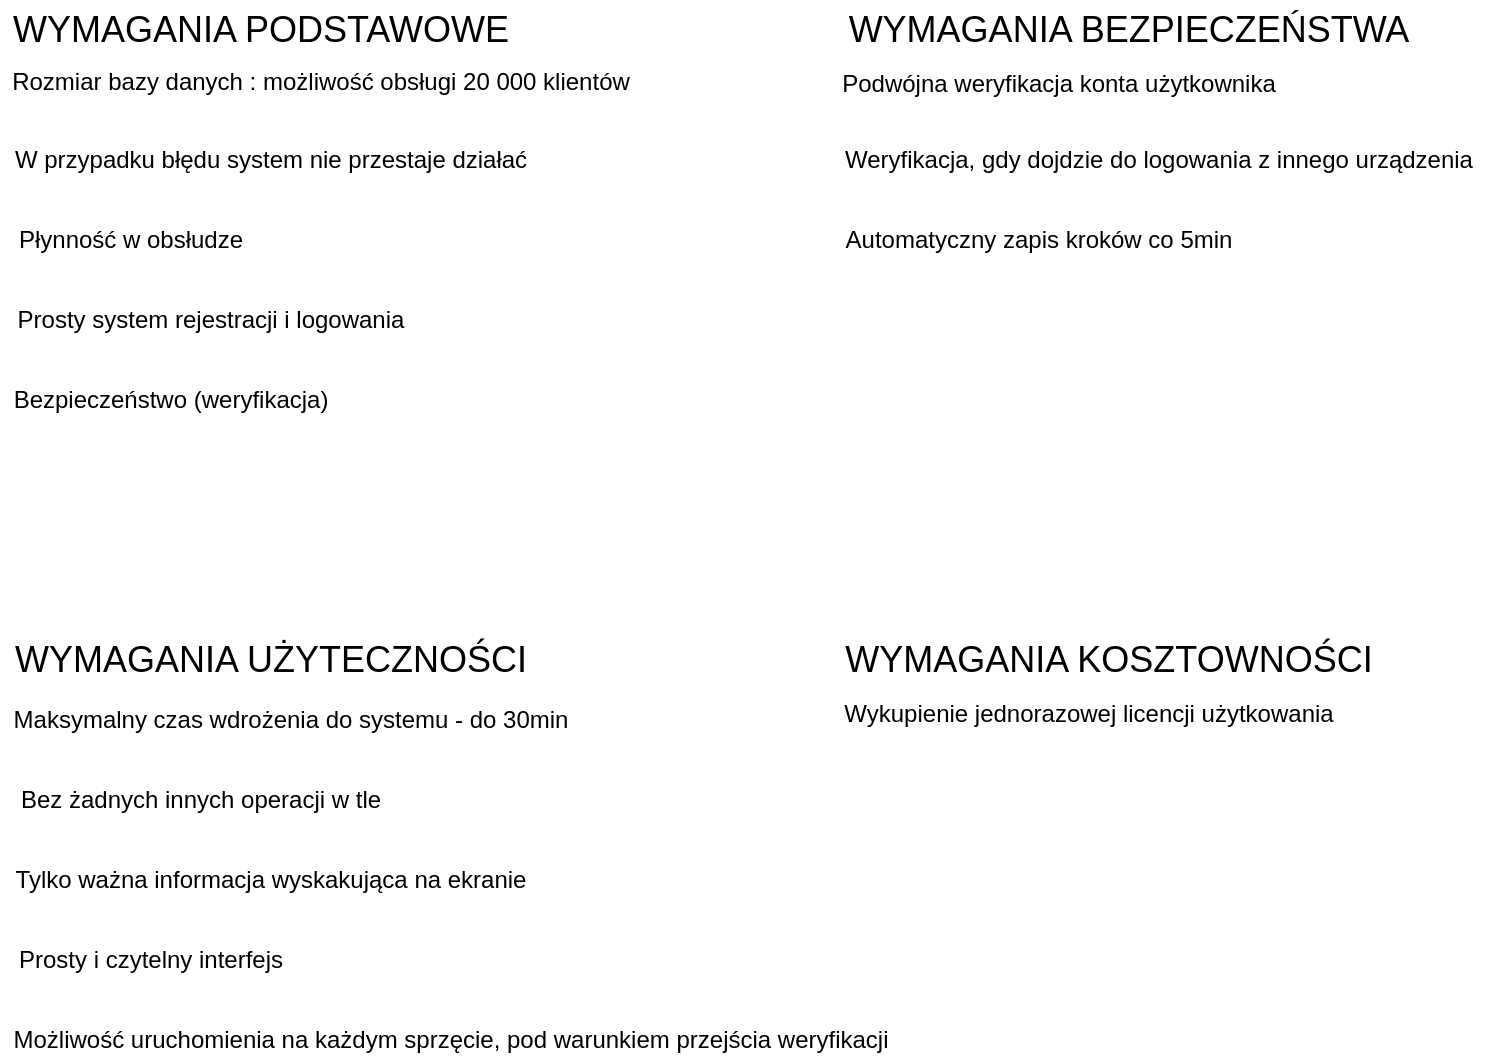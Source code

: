 <mxfile version="15.8.3" type="github">
  <diagram id="DCj6fyPtO9dtdVWTwL5u" name="Page-1">
    <mxGraphModel dx="1422" dy="794" grid="1" gridSize="10" guides="1" tooltips="1" connect="1" arrows="1" fold="1" page="1" pageScale="1" pageWidth="827" pageHeight="1169" math="0" shadow="0">
      <root>
        <mxCell id="0" />
        <mxCell id="1" parent="0" />
        <mxCell id="_zhKjU9ZLIpcWmoScKFP-1" value="WYMAGANIA PODSTAWOWE" style="text;html=1;align=center;verticalAlign=middle;resizable=0;points=[];autosize=1;strokeColor=none;fillColor=none;fontSize=18;" vertex="1" parent="1">
          <mxGeometry y="10" width="260" height="30" as="geometry" />
        </mxCell>
        <mxCell id="_zhKjU9ZLIpcWmoScKFP-2" value="&lt;font style=&quot;font-size: 12px&quot;&gt;Rozmiar bazy danych : możliwość obsługi 20 000 klientów&lt;br&gt;&lt;br&gt;&lt;/font&gt;" style="text;html=1;align=center;verticalAlign=middle;resizable=0;points=[];autosize=1;strokeColor=none;fillColor=none;fontSize=18;" vertex="1" parent="1">
          <mxGeometry y="35" width="320" height="50" as="geometry" />
        </mxCell>
        <mxCell id="_zhKjU9ZLIpcWmoScKFP-3" value="W przypadku błędu system nie przestaje działać" style="text;html=1;align=center;verticalAlign=middle;resizable=0;points=[];autosize=1;strokeColor=none;fillColor=none;fontSize=12;" vertex="1" parent="1">
          <mxGeometry y="80" width="270" height="20" as="geometry" />
        </mxCell>
        <mxCell id="_zhKjU9ZLIpcWmoScKFP-4" value="Płynność w obsłudze" style="text;html=1;align=center;verticalAlign=middle;resizable=0;points=[];autosize=1;strokeColor=none;fillColor=none;fontSize=12;" vertex="1" parent="1">
          <mxGeometry y="120" width="130" height="20" as="geometry" />
        </mxCell>
        <mxCell id="_zhKjU9ZLIpcWmoScKFP-5" value="Prosty system rejestracji i logowania" style="text;html=1;align=center;verticalAlign=middle;resizable=0;points=[];autosize=1;strokeColor=none;fillColor=none;fontSize=12;" vertex="1" parent="1">
          <mxGeometry y="160" width="210" height="20" as="geometry" />
        </mxCell>
        <mxCell id="_zhKjU9ZLIpcWmoScKFP-6" value="Bezpieczeństwo (weryfikacja)" style="text;html=1;align=center;verticalAlign=middle;resizable=0;points=[];autosize=1;strokeColor=none;fillColor=none;fontSize=12;" vertex="1" parent="1">
          <mxGeometry y="200" width="170" height="20" as="geometry" />
        </mxCell>
        <mxCell id="_zhKjU9ZLIpcWmoScKFP-7" value="&lt;span style=&quot;font-size: 18px&quot;&gt;WYMAGANIA BEZPIECZEŃSTWA&lt;/span&gt;" style="text;html=1;align=center;verticalAlign=middle;resizable=0;points=[];autosize=1;strokeColor=none;fillColor=none;fontSize=12;" vertex="1" parent="1">
          <mxGeometry x="414" y="15" width="300" height="20" as="geometry" />
        </mxCell>
        <mxCell id="_zhKjU9ZLIpcWmoScKFP-8" value="&lt;font style=&quot;font-size: 12px&quot;&gt;Podwójna weryfikacja konta użytkownika&lt;/font&gt;" style="text;html=1;align=center;verticalAlign=middle;resizable=0;points=[];autosize=1;strokeColor=none;fillColor=none;fontSize=18;" vertex="1" parent="1">
          <mxGeometry x="414" y="35" width="230" height="30" as="geometry" />
        </mxCell>
        <mxCell id="_zhKjU9ZLIpcWmoScKFP-9" value="Weryfikacja, gdy dojdzie do logowania z innego urządzenia&lt;br&gt;" style="text;html=1;align=center;verticalAlign=middle;resizable=0;points=[];autosize=1;strokeColor=none;fillColor=none;fontSize=12;" vertex="1" parent="1">
          <mxGeometry x="414" y="80" width="330" height="20" as="geometry" />
        </mxCell>
        <mxCell id="_zhKjU9ZLIpcWmoScKFP-10" value="Automatyczny zapis kroków co 5min" style="text;html=1;align=center;verticalAlign=middle;resizable=0;points=[];autosize=1;strokeColor=none;fillColor=none;fontSize=12;" vertex="1" parent="1">
          <mxGeometry x="414" y="120" width="210" height="20" as="geometry" />
        </mxCell>
        <mxCell id="_zhKjU9ZLIpcWmoScKFP-11" value="&lt;font style=&quot;font-size: 18px&quot;&gt;WYMAGANIA UŻYTECZNOŚCI&lt;/font&gt;" style="text;html=1;align=center;verticalAlign=middle;resizable=0;points=[];autosize=1;strokeColor=none;fillColor=none;fontSize=12;" vertex="1" parent="1">
          <mxGeometry y="330" width="270" height="20" as="geometry" />
        </mxCell>
        <mxCell id="_zhKjU9ZLIpcWmoScKFP-12" value="WYMAGANIA KOSZTOWNOŚCI&lt;br&gt;" style="text;html=1;align=center;verticalAlign=middle;resizable=0;points=[];autosize=1;strokeColor=none;fillColor=none;fontSize=18;" vertex="1" parent="1">
          <mxGeometry x="414" y="325" width="280" height="30" as="geometry" />
        </mxCell>
        <mxCell id="_zhKjU9ZLIpcWmoScKFP-13" value="&lt;span style=&quot;font-size: 12px&quot;&gt;Wykupienie jednorazowej licencji użytkowania&lt;br&gt;&lt;/span&gt;" style="text;html=1;align=center;verticalAlign=middle;resizable=0;points=[];autosize=1;strokeColor=none;fillColor=none;fontSize=18;" vertex="1" parent="1">
          <mxGeometry x="414" y="350" width="260" height="30" as="geometry" />
        </mxCell>
        <mxCell id="_zhKjU9ZLIpcWmoScKFP-14" value="Maksymalny czas wdrożenia do systemu - do 30min&lt;br&gt;" style="text;html=1;align=center;verticalAlign=middle;resizable=0;points=[];autosize=1;strokeColor=none;fillColor=none;fontSize=12;" vertex="1" parent="1">
          <mxGeometry y="360" width="290" height="20" as="geometry" />
        </mxCell>
        <mxCell id="_zhKjU9ZLIpcWmoScKFP-15" value="Bez żadnych innych operacji w tle&lt;br&gt;" style="text;html=1;align=center;verticalAlign=middle;resizable=0;points=[];autosize=1;strokeColor=none;fillColor=none;fontSize=12;" vertex="1" parent="1">
          <mxGeometry y="400" width="200" height="20" as="geometry" />
        </mxCell>
        <mxCell id="_zhKjU9ZLIpcWmoScKFP-16" value="Tylko ważna informacja wyskakująca na ekranie" style="text;html=1;align=center;verticalAlign=middle;resizable=0;points=[];autosize=1;strokeColor=none;fillColor=none;fontSize=12;" vertex="1" parent="1">
          <mxGeometry y="440" width="270" height="20" as="geometry" />
        </mxCell>
        <mxCell id="_zhKjU9ZLIpcWmoScKFP-17" value="Prosty i czytelny interfejs" style="text;html=1;align=center;verticalAlign=middle;resizable=0;points=[];autosize=1;strokeColor=none;fillColor=none;fontSize=12;" vertex="1" parent="1">
          <mxGeometry y="480" width="150" height="20" as="geometry" />
        </mxCell>
        <mxCell id="_zhKjU9ZLIpcWmoScKFP-18" value="Możliwość uruchomienia na każdym sprzęcie, pod warunkiem przejścia weryfikacji" style="text;html=1;align=center;verticalAlign=middle;resizable=0;points=[];autosize=1;strokeColor=none;fillColor=none;fontSize=12;" vertex="1" parent="1">
          <mxGeometry y="520" width="450" height="20" as="geometry" />
        </mxCell>
      </root>
    </mxGraphModel>
  </diagram>
</mxfile>
